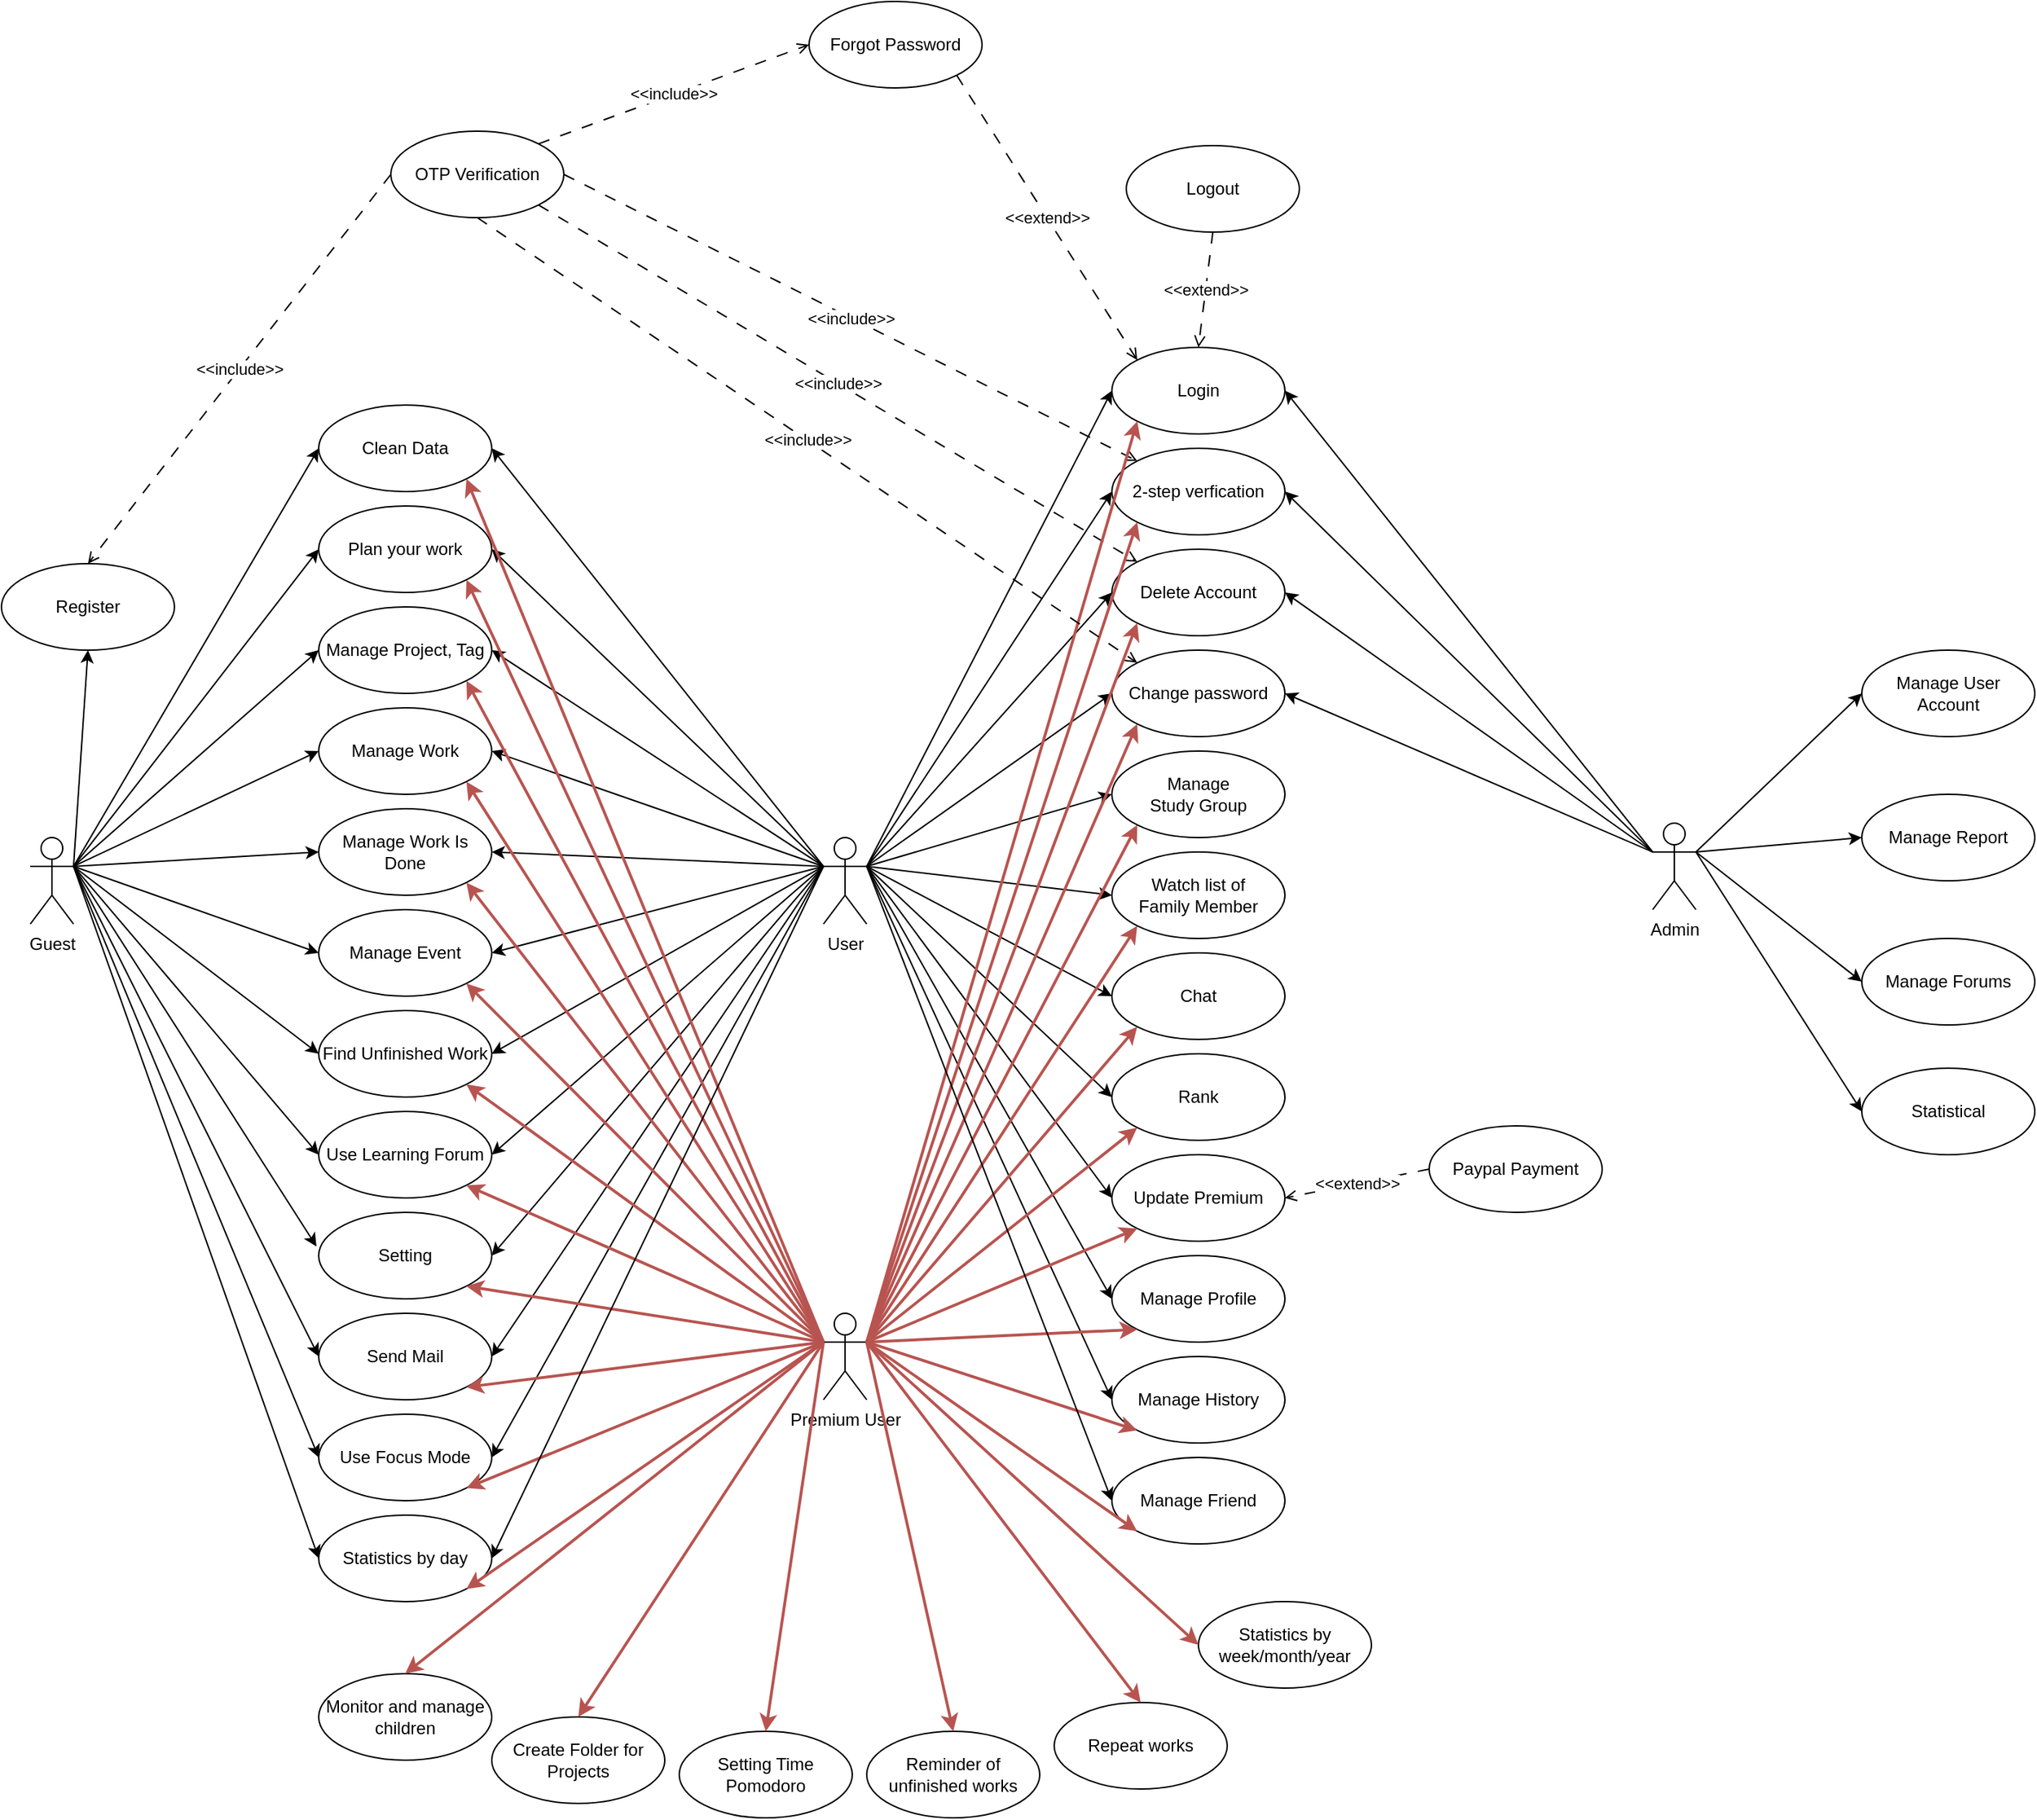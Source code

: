 <mxfile version="22.0.4" type="device">
  <diagram name="Trang-1" id="hdAO-zFiEldcUkdFqJhD">
    <mxGraphModel dx="1006" dy="3859" grid="1" gridSize="10" guides="1" tooltips="1" connect="1" arrows="1" fold="1" page="1" pageScale="1" pageWidth="2339" pageHeight="3300" math="0" shadow="0">
      <root>
        <mxCell id="0" />
        <mxCell id="1" parent="0" />
        <mxCell id="yDbn-pyyBhcwPZfqAoQQ-1" value="Guest&lt;br&gt;" style="shape=umlActor;verticalLabelPosition=bottom;verticalAlign=top;html=1;outlineConnect=0;" parent="1" vertex="1">
          <mxGeometry x="30" y="380" width="30" height="60" as="geometry" />
        </mxCell>
        <mxCell id="yDbn-pyyBhcwPZfqAoQQ-2" value="User" style="shape=umlActor;verticalLabelPosition=bottom;verticalAlign=top;html=1;outlineConnect=0;" parent="1" vertex="1">
          <mxGeometry x="580" y="380" width="30" height="60" as="geometry" />
        </mxCell>
        <mxCell id="yDbn-pyyBhcwPZfqAoQQ-3" value="Premium User" style="shape=umlActor;verticalLabelPosition=bottom;verticalAlign=top;html=1;outlineConnect=0;" parent="1" vertex="1">
          <mxGeometry x="580" y="710" width="30" height="60" as="geometry" />
        </mxCell>
        <mxCell id="yDbn-pyyBhcwPZfqAoQQ-4" value="Admin" style="shape=umlActor;verticalLabelPosition=bottom;verticalAlign=top;html=1;outlineConnect=0;" parent="1" vertex="1">
          <mxGeometry x="1155" y="370" width="30" height="60" as="geometry" />
        </mxCell>
        <mxCell id="yDbn-pyyBhcwPZfqAoQQ-7" value="Register" style="ellipse;whiteSpace=wrap;html=1;" parent="1" vertex="1">
          <mxGeometry x="10" y="190" width="120" height="60" as="geometry" />
        </mxCell>
        <mxCell id="yDbn-pyyBhcwPZfqAoQQ-8" value="Clean Data" style="ellipse;whiteSpace=wrap;html=1;" parent="1" vertex="1">
          <mxGeometry x="230" y="80" width="120" height="60" as="geometry" />
        </mxCell>
        <mxCell id="yDbn-pyyBhcwPZfqAoQQ-11" value="Plan your work" style="ellipse;whiteSpace=wrap;html=1;" parent="1" vertex="1">
          <mxGeometry x="230" y="150" width="120" height="60" as="geometry" />
        </mxCell>
        <mxCell id="QvxdF0wmTZoZp08gnHm6-1" value="Manage Project, Tag" style="ellipse;whiteSpace=wrap;html=1;" parent="1" vertex="1">
          <mxGeometry x="230" y="220" width="120" height="60" as="geometry" />
        </mxCell>
        <mxCell id="QvxdF0wmTZoZp08gnHm6-2" value="Manage Work" style="ellipse;whiteSpace=wrap;html=1;" parent="1" vertex="1">
          <mxGeometry x="230" y="290" width="120" height="60" as="geometry" />
        </mxCell>
        <mxCell id="QvxdF0wmTZoZp08gnHm6-3" value="Manage Work Is Done" style="ellipse;whiteSpace=wrap;html=1;" parent="1" vertex="1">
          <mxGeometry x="230" y="360" width="120" height="60" as="geometry" />
        </mxCell>
        <mxCell id="QvxdF0wmTZoZp08gnHm6-4" value="Manage Event" style="ellipse;whiteSpace=wrap;html=1;" parent="1" vertex="1">
          <mxGeometry x="230" y="430" width="120" height="60" as="geometry" />
        </mxCell>
        <mxCell id="QvxdF0wmTZoZp08gnHm6-5" value="Find Unfinished Work" style="ellipse;whiteSpace=wrap;html=1;" parent="1" vertex="1">
          <mxGeometry x="230" y="500" width="120" height="60" as="geometry" />
        </mxCell>
        <mxCell id="GhgpoTKrpXm_6SLyAO-t-1" value="Use Learning Forum" style="ellipse;whiteSpace=wrap;html=1;" parent="1" vertex="1">
          <mxGeometry x="230" y="570" width="120" height="60" as="geometry" />
        </mxCell>
        <mxCell id="GhgpoTKrpXm_6SLyAO-t-2" value="Setting" style="ellipse;whiteSpace=wrap;html=1;" parent="1" vertex="1">
          <mxGeometry x="230" y="640" width="120" height="60" as="geometry" />
        </mxCell>
        <mxCell id="GhgpoTKrpXm_6SLyAO-t-3" value="Send Mail" style="ellipse;whiteSpace=wrap;html=1;" parent="1" vertex="1">
          <mxGeometry x="230" y="710" width="120" height="60" as="geometry" />
        </mxCell>
        <mxCell id="GhgpoTKrpXm_6SLyAO-t-4" value="Use Focus Mode" style="ellipse;whiteSpace=wrap;html=1;" parent="1" vertex="1">
          <mxGeometry x="230" y="780" width="120" height="60" as="geometry" />
        </mxCell>
        <mxCell id="GhgpoTKrpXm_6SLyAO-t-5" value="Login" style="ellipse;whiteSpace=wrap;html=1;" parent="1" vertex="1">
          <mxGeometry x="780" y="40" width="120" height="60" as="geometry" />
        </mxCell>
        <mxCell id="GhgpoTKrpXm_6SLyAO-t-6" value="" style="endArrow=classic;html=1;rounded=0;entryX=0;entryY=0.5;entryDx=0;entryDy=0;exitX=1;exitY=0.333;exitDx=0;exitDy=0;exitPerimeter=0;" parent="1" source="yDbn-pyyBhcwPZfqAoQQ-1" target="yDbn-pyyBhcwPZfqAoQQ-11" edge="1">
          <mxGeometry width="50" height="50" relative="1" as="geometry">
            <mxPoint x="80" y="500" as="sourcePoint" />
            <mxPoint x="130" y="450" as="targetPoint" />
          </mxGeometry>
        </mxCell>
        <mxCell id="GhgpoTKrpXm_6SLyAO-t-7" value="" style="endArrow=classic;html=1;rounded=0;entryX=0;entryY=0.5;entryDx=0;entryDy=0;exitX=1;exitY=0.333;exitDx=0;exitDy=0;exitPerimeter=0;" parent="1" source="yDbn-pyyBhcwPZfqAoQQ-1" target="QvxdF0wmTZoZp08gnHm6-1" edge="1">
          <mxGeometry width="50" height="50" relative="1" as="geometry">
            <mxPoint x="70" y="410" as="sourcePoint" />
            <mxPoint x="240" y="190" as="targetPoint" />
          </mxGeometry>
        </mxCell>
        <mxCell id="GhgpoTKrpXm_6SLyAO-t-8" value="" style="endArrow=classic;html=1;rounded=0;entryX=0;entryY=0.5;entryDx=0;entryDy=0;exitX=1;exitY=0.333;exitDx=0;exitDy=0;exitPerimeter=0;" parent="1" source="yDbn-pyyBhcwPZfqAoQQ-1" target="QvxdF0wmTZoZp08gnHm6-2" edge="1">
          <mxGeometry width="50" height="50" relative="1" as="geometry">
            <mxPoint x="80" y="420" as="sourcePoint" />
            <mxPoint x="250" y="200" as="targetPoint" />
          </mxGeometry>
        </mxCell>
        <mxCell id="GhgpoTKrpXm_6SLyAO-t-9" value="" style="endArrow=classic;html=1;rounded=0;entryX=0;entryY=0.5;entryDx=0;entryDy=0;exitX=1;exitY=0.333;exitDx=0;exitDy=0;exitPerimeter=0;" parent="1" source="yDbn-pyyBhcwPZfqAoQQ-1" target="QvxdF0wmTZoZp08gnHm6-3" edge="1">
          <mxGeometry width="50" height="50" relative="1" as="geometry">
            <mxPoint x="90" y="430" as="sourcePoint" />
            <mxPoint x="260" y="210" as="targetPoint" />
          </mxGeometry>
        </mxCell>
        <mxCell id="GhgpoTKrpXm_6SLyAO-t-10" value="" style="endArrow=classic;html=1;rounded=0;entryX=0;entryY=0.5;entryDx=0;entryDy=0;exitX=1;exitY=0.333;exitDx=0;exitDy=0;exitPerimeter=0;" parent="1" source="yDbn-pyyBhcwPZfqAoQQ-1" target="QvxdF0wmTZoZp08gnHm6-4" edge="1">
          <mxGeometry width="50" height="50" relative="1" as="geometry">
            <mxPoint x="100" y="440" as="sourcePoint" />
            <mxPoint x="270" y="220" as="targetPoint" />
          </mxGeometry>
        </mxCell>
        <mxCell id="GhgpoTKrpXm_6SLyAO-t-11" value="" style="endArrow=classic;html=1;rounded=0;entryX=0;entryY=0.5;entryDx=0;entryDy=0;exitX=1;exitY=0.333;exitDx=0;exitDy=0;exitPerimeter=0;" parent="1" source="yDbn-pyyBhcwPZfqAoQQ-1" target="QvxdF0wmTZoZp08gnHm6-5" edge="1">
          <mxGeometry width="50" height="50" relative="1" as="geometry">
            <mxPoint x="110" y="450" as="sourcePoint" />
            <mxPoint x="280" y="230" as="targetPoint" />
          </mxGeometry>
        </mxCell>
        <mxCell id="GhgpoTKrpXm_6SLyAO-t-12" value="" style="endArrow=classic;html=1;rounded=0;entryX=0;entryY=0.5;entryDx=0;entryDy=0;exitX=1;exitY=0.333;exitDx=0;exitDy=0;exitPerimeter=0;" parent="1" source="yDbn-pyyBhcwPZfqAoQQ-1" target="GhgpoTKrpXm_6SLyAO-t-1" edge="1">
          <mxGeometry width="50" height="50" relative="1" as="geometry">
            <mxPoint x="120" y="460" as="sourcePoint" />
            <mxPoint x="290" y="240" as="targetPoint" />
          </mxGeometry>
        </mxCell>
        <mxCell id="GhgpoTKrpXm_6SLyAO-t-13" value="" style="endArrow=classic;html=1;rounded=0;entryX=-0.013;entryY=0.393;entryDx=0;entryDy=0;exitX=1;exitY=0.333;exitDx=0;exitDy=0;exitPerimeter=0;entryPerimeter=0;" parent="1" source="yDbn-pyyBhcwPZfqAoQQ-1" target="GhgpoTKrpXm_6SLyAO-t-2" edge="1">
          <mxGeometry width="50" height="50" relative="1" as="geometry">
            <mxPoint x="130" y="470" as="sourcePoint" />
            <mxPoint x="300" y="250" as="targetPoint" />
          </mxGeometry>
        </mxCell>
        <mxCell id="GhgpoTKrpXm_6SLyAO-t-14" value="" style="endArrow=classic;html=1;rounded=0;entryX=0;entryY=0.5;entryDx=0;entryDy=0;exitX=1;exitY=0.333;exitDx=0;exitDy=0;exitPerimeter=0;" parent="1" source="yDbn-pyyBhcwPZfqAoQQ-1" target="GhgpoTKrpXm_6SLyAO-t-3" edge="1">
          <mxGeometry width="50" height="50" relative="1" as="geometry">
            <mxPoint x="140" y="480" as="sourcePoint" />
            <mxPoint x="310" y="260" as="targetPoint" />
          </mxGeometry>
        </mxCell>
        <mxCell id="GhgpoTKrpXm_6SLyAO-t-15" value="" style="endArrow=classic;html=1;rounded=0;entryX=0;entryY=0.5;entryDx=0;entryDy=0;exitX=1;exitY=0.333;exitDx=0;exitDy=0;exitPerimeter=0;" parent="1" source="yDbn-pyyBhcwPZfqAoQQ-1" target="GhgpoTKrpXm_6SLyAO-t-4" edge="1">
          <mxGeometry width="50" height="50" relative="1" as="geometry">
            <mxPoint x="150" y="490" as="sourcePoint" />
            <mxPoint x="320" y="270" as="targetPoint" />
          </mxGeometry>
        </mxCell>
        <mxCell id="GhgpoTKrpXm_6SLyAO-t-16" value="" style="endArrow=classic;html=1;rounded=0;entryX=0.5;entryY=1;entryDx=0;entryDy=0;exitX=1;exitY=0.333;exitDx=0;exitDy=0;exitPerimeter=0;" parent="1" source="yDbn-pyyBhcwPZfqAoQQ-1" target="yDbn-pyyBhcwPZfqAoQQ-7" edge="1">
          <mxGeometry width="50" height="50" relative="1" as="geometry">
            <mxPoint x="160" y="500" as="sourcePoint" />
            <mxPoint x="330" y="280" as="targetPoint" />
          </mxGeometry>
        </mxCell>
        <mxCell id="GhgpoTKrpXm_6SLyAO-t-17" value="" style="endArrow=classic;html=1;rounded=0;entryX=0;entryY=0.5;entryDx=0;entryDy=0;exitX=1;exitY=0.333;exitDx=0;exitDy=0;exitPerimeter=0;" parent="1" source="yDbn-pyyBhcwPZfqAoQQ-1" target="yDbn-pyyBhcwPZfqAoQQ-8" edge="1">
          <mxGeometry width="50" height="50" relative="1" as="geometry">
            <mxPoint x="70" y="410" as="sourcePoint" />
            <mxPoint x="240" y="190" as="targetPoint" />
          </mxGeometry>
        </mxCell>
        <mxCell id="GhgpoTKrpXm_6SLyAO-t-18" value="" style="endArrow=classic;html=1;rounded=0;entryX=0;entryY=0.5;entryDx=0;entryDy=0;exitX=1;exitY=0.333;exitDx=0;exitDy=0;exitPerimeter=0;" parent="1" source="yDbn-pyyBhcwPZfqAoQQ-2" target="GhgpoTKrpXm_6SLyAO-t-5" edge="1">
          <mxGeometry width="50" height="50" relative="1" as="geometry">
            <mxPoint x="80" y="420" as="sourcePoint" />
            <mxPoint x="250" y="200" as="targetPoint" />
          </mxGeometry>
        </mxCell>
        <mxCell id="y36acQKDWZxvNiM9Po6O-1" value="" style="endArrow=classic;html=1;rounded=0;entryX=1;entryY=0.5;entryDx=0;entryDy=0;exitX=0;exitY=0.333;exitDx=0;exitDy=0;exitPerimeter=0;" parent="1" source="yDbn-pyyBhcwPZfqAoQQ-2" target="yDbn-pyyBhcwPZfqAoQQ-8" edge="1">
          <mxGeometry width="50" height="50" relative="1" as="geometry">
            <mxPoint x="70" y="410" as="sourcePoint" />
            <mxPoint x="240" y="120" as="targetPoint" />
          </mxGeometry>
        </mxCell>
        <mxCell id="y36acQKDWZxvNiM9Po6O-2" value="" style="endArrow=classic;html=1;rounded=0;entryX=1;entryY=0.5;entryDx=0;entryDy=0;exitX=0;exitY=0.333;exitDx=0;exitDy=0;exitPerimeter=0;" parent="1" source="yDbn-pyyBhcwPZfqAoQQ-2" target="yDbn-pyyBhcwPZfqAoQQ-11" edge="1">
          <mxGeometry width="50" height="50" relative="1" as="geometry">
            <mxPoint x="520" y="420" as="sourcePoint" />
            <mxPoint x="360" y="120" as="targetPoint" />
          </mxGeometry>
        </mxCell>
        <mxCell id="y36acQKDWZxvNiM9Po6O-3" value="" style="endArrow=classic;html=1;rounded=0;entryX=1;entryY=0.5;entryDx=0;entryDy=0;exitX=0;exitY=0.333;exitDx=0;exitDy=0;exitPerimeter=0;" parent="1" source="yDbn-pyyBhcwPZfqAoQQ-2" target="QvxdF0wmTZoZp08gnHm6-1" edge="1">
          <mxGeometry width="50" height="50" relative="1" as="geometry">
            <mxPoint x="600" y="420" as="sourcePoint" />
            <mxPoint x="370" y="130" as="targetPoint" />
          </mxGeometry>
        </mxCell>
        <mxCell id="y36acQKDWZxvNiM9Po6O-4" value="" style="endArrow=classic;html=1;rounded=0;entryX=1;entryY=0.5;entryDx=0;entryDy=0;exitX=0;exitY=0.333;exitDx=0;exitDy=0;exitPerimeter=0;" parent="1" source="yDbn-pyyBhcwPZfqAoQQ-2" target="QvxdF0wmTZoZp08gnHm6-2" edge="1">
          <mxGeometry width="50" height="50" relative="1" as="geometry">
            <mxPoint x="610" y="430" as="sourcePoint" />
            <mxPoint x="380" y="140" as="targetPoint" />
          </mxGeometry>
        </mxCell>
        <mxCell id="y36acQKDWZxvNiM9Po6O-5" value="" style="endArrow=classic;html=1;rounded=0;entryX=1;entryY=0.5;entryDx=0;entryDy=0;exitX=0;exitY=0.333;exitDx=0;exitDy=0;exitPerimeter=0;" parent="1" source="yDbn-pyyBhcwPZfqAoQQ-2" target="QvxdF0wmTZoZp08gnHm6-3" edge="1">
          <mxGeometry width="50" height="50" relative="1" as="geometry">
            <mxPoint x="620" y="440" as="sourcePoint" />
            <mxPoint x="390" y="150" as="targetPoint" />
          </mxGeometry>
        </mxCell>
        <mxCell id="y36acQKDWZxvNiM9Po6O-6" value="" style="endArrow=classic;html=1;rounded=0;entryX=1;entryY=0.5;entryDx=0;entryDy=0;exitX=0;exitY=0.333;exitDx=0;exitDy=0;exitPerimeter=0;" parent="1" source="yDbn-pyyBhcwPZfqAoQQ-2" target="QvxdF0wmTZoZp08gnHm6-4" edge="1">
          <mxGeometry width="50" height="50" relative="1" as="geometry">
            <mxPoint x="630" y="450" as="sourcePoint" />
            <mxPoint x="400" y="160" as="targetPoint" />
          </mxGeometry>
        </mxCell>
        <mxCell id="y36acQKDWZxvNiM9Po6O-7" value="" style="endArrow=classic;html=1;rounded=0;entryX=1;entryY=0.5;entryDx=0;entryDy=0;exitX=0;exitY=0.333;exitDx=0;exitDy=0;exitPerimeter=0;" parent="1" source="yDbn-pyyBhcwPZfqAoQQ-2" target="QvxdF0wmTZoZp08gnHm6-5" edge="1">
          <mxGeometry width="50" height="50" relative="1" as="geometry">
            <mxPoint x="640" y="460" as="sourcePoint" />
            <mxPoint x="410" y="170" as="targetPoint" />
          </mxGeometry>
        </mxCell>
        <mxCell id="y36acQKDWZxvNiM9Po6O-8" value="" style="endArrow=classic;html=1;rounded=0;entryX=1;entryY=0.5;entryDx=0;entryDy=0;exitX=0;exitY=0.333;exitDx=0;exitDy=0;exitPerimeter=0;" parent="1" source="yDbn-pyyBhcwPZfqAoQQ-2" target="GhgpoTKrpXm_6SLyAO-t-1" edge="1">
          <mxGeometry width="50" height="50" relative="1" as="geometry">
            <mxPoint x="650" y="470" as="sourcePoint" />
            <mxPoint x="420" y="180" as="targetPoint" />
          </mxGeometry>
        </mxCell>
        <mxCell id="y36acQKDWZxvNiM9Po6O-9" value="" style="endArrow=classic;html=1;rounded=0;entryX=1;entryY=0.5;entryDx=0;entryDy=0;exitX=0;exitY=0.333;exitDx=0;exitDy=0;exitPerimeter=0;" parent="1" source="yDbn-pyyBhcwPZfqAoQQ-2" target="GhgpoTKrpXm_6SLyAO-t-2" edge="1">
          <mxGeometry width="50" height="50" relative="1" as="geometry">
            <mxPoint x="660" y="480" as="sourcePoint" />
            <mxPoint x="430" y="190" as="targetPoint" />
          </mxGeometry>
        </mxCell>
        <mxCell id="y36acQKDWZxvNiM9Po6O-10" value="" style="endArrow=classic;html=1;rounded=0;entryX=1;entryY=0.5;entryDx=0;entryDy=0;exitX=0;exitY=0.333;exitDx=0;exitDy=0;exitPerimeter=0;" parent="1" source="yDbn-pyyBhcwPZfqAoQQ-2" target="GhgpoTKrpXm_6SLyAO-t-3" edge="1">
          <mxGeometry width="50" height="50" relative="1" as="geometry">
            <mxPoint x="670" y="490" as="sourcePoint" />
            <mxPoint x="440" y="200" as="targetPoint" />
          </mxGeometry>
        </mxCell>
        <mxCell id="y36acQKDWZxvNiM9Po6O-11" value="" style="endArrow=classic;html=1;rounded=0;entryX=1;entryY=0.5;entryDx=0;entryDy=0;exitX=0;exitY=0.333;exitDx=0;exitDy=0;exitPerimeter=0;" parent="1" source="yDbn-pyyBhcwPZfqAoQQ-2" target="GhgpoTKrpXm_6SLyAO-t-4" edge="1">
          <mxGeometry width="50" height="50" relative="1" as="geometry">
            <mxPoint x="680" y="500" as="sourcePoint" />
            <mxPoint x="450" y="210" as="targetPoint" />
          </mxGeometry>
        </mxCell>
        <mxCell id="y36acQKDWZxvNiM9Po6O-13" value="Forgot Password" style="ellipse;whiteSpace=wrap;html=1;" parent="1" vertex="1">
          <mxGeometry x="570" y="-200" width="120" height="60" as="geometry" />
        </mxCell>
        <mxCell id="y36acQKDWZxvNiM9Po6O-15" value="&amp;lt;&amp;lt;extend&amp;gt;&amp;gt;" style="endArrow=open;html=1;rounded=0;entryX=0;entryY=0;entryDx=0;entryDy=0;exitX=1;exitY=1;exitDx=0;exitDy=0;dashed=1;dashPattern=8 8;endFill=0;" parent="1" source="y36acQKDWZxvNiM9Po6O-13" target="GhgpoTKrpXm_6SLyAO-t-5" edge="1">
          <mxGeometry width="50" height="50" relative="1" as="geometry">
            <mxPoint x="971" y="50" as="sourcePoint" />
            <mxPoint x="853.426" y="48.787" as="targetPoint" />
          </mxGeometry>
        </mxCell>
        <mxCell id="y36acQKDWZxvNiM9Po6O-16" value="2-step verfication" style="ellipse;whiteSpace=wrap;html=1;" parent="1" vertex="1">
          <mxGeometry x="780" y="110" width="120" height="60" as="geometry" />
        </mxCell>
        <mxCell id="y36acQKDWZxvNiM9Po6O-17" value="" style="endArrow=classic;html=1;rounded=0;entryX=0;entryY=0.5;entryDx=0;entryDy=0;exitX=1;exitY=0.333;exitDx=0;exitDy=0;exitPerimeter=0;" parent="1" source="yDbn-pyyBhcwPZfqAoQQ-2" target="y36acQKDWZxvNiM9Po6O-16" edge="1">
          <mxGeometry width="50" height="50" relative="1" as="geometry">
            <mxPoint x="620" y="410" as="sourcePoint" />
            <mxPoint x="790" y="80" as="targetPoint" />
          </mxGeometry>
        </mxCell>
        <mxCell id="y36acQKDWZxvNiM9Po6O-18" value="Delete Account" style="ellipse;whiteSpace=wrap;html=1;" parent="1" vertex="1">
          <mxGeometry x="780" y="180" width="120" height="60" as="geometry" />
        </mxCell>
        <mxCell id="y36acQKDWZxvNiM9Po6O-19" value="" style="endArrow=classic;html=1;rounded=0;entryX=0;entryY=0.5;entryDx=0;entryDy=0;exitX=1;exitY=0.333;exitDx=0;exitDy=0;exitPerimeter=0;" parent="1" source="yDbn-pyyBhcwPZfqAoQQ-2" target="y36acQKDWZxvNiM9Po6O-18" edge="1">
          <mxGeometry width="50" height="50" relative="1" as="geometry">
            <mxPoint x="620" y="410" as="sourcePoint" />
            <mxPoint x="790" y="150" as="targetPoint" />
          </mxGeometry>
        </mxCell>
        <mxCell id="y36acQKDWZxvNiM9Po6O-20" value="Change password" style="ellipse;whiteSpace=wrap;html=1;" parent="1" vertex="1">
          <mxGeometry x="780" y="250" width="120" height="60" as="geometry" />
        </mxCell>
        <mxCell id="y36acQKDWZxvNiM9Po6O-21" value="Manage &lt;br&gt;Study Group" style="ellipse;whiteSpace=wrap;html=1;" parent="1" vertex="1">
          <mxGeometry x="780" y="320" width="120" height="60" as="geometry" />
        </mxCell>
        <mxCell id="y36acQKDWZxvNiM9Po6O-22" value="Watch list of&lt;br&gt;Family Member" style="ellipse;whiteSpace=wrap;html=1;" parent="1" vertex="1">
          <mxGeometry x="780" y="390" width="120" height="60" as="geometry" />
        </mxCell>
        <mxCell id="y36acQKDWZxvNiM9Po6O-23" value="" style="endArrow=classic;html=1;rounded=0;entryX=0;entryY=0.5;entryDx=0;entryDy=0;exitX=1;exitY=0.333;exitDx=0;exitDy=0;exitPerimeter=0;" parent="1" source="yDbn-pyyBhcwPZfqAoQQ-2" target="y36acQKDWZxvNiM9Po6O-20" edge="1">
          <mxGeometry width="50" height="50" relative="1" as="geometry">
            <mxPoint x="620" y="410" as="sourcePoint" />
            <mxPoint x="790" y="220" as="targetPoint" />
          </mxGeometry>
        </mxCell>
        <mxCell id="y36acQKDWZxvNiM9Po6O-24" value="" style="endArrow=classic;html=1;rounded=0;entryX=0;entryY=0.5;entryDx=0;entryDy=0;exitX=1;exitY=0.333;exitDx=0;exitDy=0;exitPerimeter=0;" parent="1" source="yDbn-pyyBhcwPZfqAoQQ-2" target="y36acQKDWZxvNiM9Po6O-21" edge="1">
          <mxGeometry width="50" height="50" relative="1" as="geometry">
            <mxPoint x="620" y="410" as="sourcePoint" />
            <mxPoint x="790" y="290" as="targetPoint" />
          </mxGeometry>
        </mxCell>
        <mxCell id="y36acQKDWZxvNiM9Po6O-25" value="" style="endArrow=classic;html=1;rounded=0;entryX=0;entryY=0.5;entryDx=0;entryDy=0;exitX=1;exitY=0.333;exitDx=0;exitDy=0;exitPerimeter=0;" parent="1" source="yDbn-pyyBhcwPZfqAoQQ-2" target="y36acQKDWZxvNiM9Po6O-22" edge="1">
          <mxGeometry width="50" height="50" relative="1" as="geometry">
            <mxPoint x="630" y="420" as="sourcePoint" />
            <mxPoint x="800" y="300" as="targetPoint" />
          </mxGeometry>
        </mxCell>
        <mxCell id="y36acQKDWZxvNiM9Po6O-27" value="" style="endArrow=classic;html=1;rounded=0;entryX=0;entryY=0.5;entryDx=0;entryDy=0;exitX=1;exitY=0.333;exitDx=0;exitDy=0;exitPerimeter=0;" parent="1" source="yDbn-pyyBhcwPZfqAoQQ-2" target="y36acQKDWZxvNiM9Po6O-28" edge="1">
          <mxGeometry width="50" height="50" relative="1" as="geometry">
            <mxPoint x="620" y="410" as="sourcePoint" />
            <mxPoint x="790" y="430" as="targetPoint" />
          </mxGeometry>
        </mxCell>
        <mxCell id="y36acQKDWZxvNiM9Po6O-28" value="Chat" style="ellipse;whiteSpace=wrap;html=1;" parent="1" vertex="1">
          <mxGeometry x="780" y="460" width="120" height="60" as="geometry" />
        </mxCell>
        <mxCell id="y36acQKDWZxvNiM9Po6O-29" value="Rank" style="ellipse;whiteSpace=wrap;html=1;" parent="1" vertex="1">
          <mxGeometry x="780" y="530" width="120" height="60" as="geometry" />
        </mxCell>
        <mxCell id="y36acQKDWZxvNiM9Po6O-30" value="" style="endArrow=classic;html=1;rounded=0;entryX=0;entryY=0.5;entryDx=0;entryDy=0;exitX=1;exitY=0.333;exitDx=0;exitDy=0;exitPerimeter=0;" parent="1" source="yDbn-pyyBhcwPZfqAoQQ-2" target="y36acQKDWZxvNiM9Po6O-29" edge="1">
          <mxGeometry width="50" height="50" relative="1" as="geometry">
            <mxPoint x="620" y="410" as="sourcePoint" />
            <mxPoint x="790" y="500" as="targetPoint" />
          </mxGeometry>
        </mxCell>
        <mxCell id="y36acQKDWZxvNiM9Po6O-32" value="" style="endArrow=classic;html=1;rounded=0;entryX=0;entryY=0.5;entryDx=0;entryDy=0;exitX=1;exitY=0.333;exitDx=0;exitDy=0;exitPerimeter=0;" parent="1" source="yDbn-pyyBhcwPZfqAoQQ-2" target="y36acQKDWZxvNiM9Po6O-33" edge="1">
          <mxGeometry width="50" height="50" relative="1" as="geometry">
            <mxPoint x="620" y="410" as="sourcePoint" />
            <mxPoint x="780" y="630" as="targetPoint" />
          </mxGeometry>
        </mxCell>
        <mxCell id="y36acQKDWZxvNiM9Po6O-33" value="Update Premium" style="ellipse;whiteSpace=wrap;html=1;" parent="1" vertex="1">
          <mxGeometry x="780" y="600" width="120" height="60" as="geometry" />
        </mxCell>
        <mxCell id="y36acQKDWZxvNiM9Po6O-34" value="OTP Verification" style="ellipse;whiteSpace=wrap;html=1;" parent="1" vertex="1">
          <mxGeometry x="280" y="-110" width="120" height="60" as="geometry" />
        </mxCell>
        <mxCell id="y36acQKDWZxvNiM9Po6O-35" value="&amp;lt;&amp;lt;include&amp;gt;&amp;gt;" style="endArrow=open;html=1;rounded=0;entryX=0;entryY=0;entryDx=0;entryDy=0;exitX=1;exitY=0.5;exitDx=0;exitDy=0;dashed=1;dashPattern=8 8;endFill=0;" parent="1" source="y36acQKDWZxvNiM9Po6O-34" target="y36acQKDWZxvNiM9Po6O-16" edge="1">
          <mxGeometry width="50" height="50" relative="1" as="geometry">
            <mxPoint x="1020" y="120" as="sourcePoint" />
            <mxPoint x="892" y="101" as="targetPoint" />
          </mxGeometry>
        </mxCell>
        <mxCell id="y36acQKDWZxvNiM9Po6O-36" value="&amp;lt;&amp;lt;include&amp;gt;&amp;gt;" style="endArrow=open;html=1;rounded=0;entryX=0;entryY=0;entryDx=0;entryDy=0;exitX=1;exitY=1;exitDx=0;exitDy=0;dashed=1;dashPattern=8 8;endFill=0;" parent="1" source="y36acQKDWZxvNiM9Po6O-34" target="y36acQKDWZxvNiM9Po6O-18" edge="1">
          <mxGeometry width="50" height="50" relative="1" as="geometry">
            <mxPoint x="1030" y="130" as="sourcePoint" />
            <mxPoint x="902" y="111" as="targetPoint" />
          </mxGeometry>
        </mxCell>
        <mxCell id="y36acQKDWZxvNiM9Po6O-37" value="&amp;lt;&amp;lt;include&amp;gt;&amp;gt;" style="endArrow=open;html=1;rounded=0;entryX=0;entryY=0.5;entryDx=0;entryDy=0;exitX=1;exitY=0;exitDx=0;exitDy=0;dashed=1;dashPattern=8 8;endFill=0;" parent="1" source="y36acQKDWZxvNiM9Po6O-34" target="y36acQKDWZxvNiM9Po6O-13" edge="1">
          <mxGeometry width="50" height="50" relative="1" as="geometry">
            <mxPoint x="1040" y="140" as="sourcePoint" />
            <mxPoint x="912" y="121" as="targetPoint" />
          </mxGeometry>
        </mxCell>
        <mxCell id="y36acQKDWZxvNiM9Po6O-40" value="&amp;lt;&amp;lt;include&amp;gt;&amp;gt;" style="endArrow=open;html=1;rounded=0;entryX=0.5;entryY=0;entryDx=0;entryDy=0;exitX=0;exitY=0.5;exitDx=0;exitDy=0;dashed=1;dashPattern=8 8;endFill=0;" parent="1" source="y36acQKDWZxvNiM9Po6O-34" target="yDbn-pyyBhcwPZfqAoQQ-7" edge="1">
          <mxGeometry width="50" height="50" relative="1" as="geometry">
            <mxPoint x="440.0" y="-20" as="sourcePoint" />
            <mxPoint x="60" y="190" as="targetPoint" />
          </mxGeometry>
        </mxCell>
        <mxCell id="y36acQKDWZxvNiM9Po6O-41" value="Paypal Payment" style="ellipse;whiteSpace=wrap;html=1;" parent="1" vertex="1">
          <mxGeometry x="1000" y="580" width="120" height="60" as="geometry" />
        </mxCell>
        <mxCell id="y36acQKDWZxvNiM9Po6O-42" value="&amp;lt;&amp;lt;extend&amp;gt;&amp;gt;" style="endArrow=open;html=1;rounded=0;entryX=1;entryY=0.5;entryDx=0;entryDy=0;exitX=0;exitY=0.5;exitDx=0;exitDy=0;dashed=1;dashPattern=8 8;endFill=0;" parent="1" source="y36acQKDWZxvNiM9Po6O-41" target="y36acQKDWZxvNiM9Po6O-33" edge="1">
          <mxGeometry width="50" height="50" relative="1" as="geometry">
            <mxPoint x="1030" y="250" as="sourcePoint" />
            <mxPoint x="910" y="220" as="targetPoint" />
          </mxGeometry>
        </mxCell>
        <mxCell id="y36acQKDWZxvNiM9Po6O-43" value="Manage Profile" style="ellipse;whiteSpace=wrap;html=1;" parent="1" vertex="1">
          <mxGeometry x="780" y="670" width="120" height="60" as="geometry" />
        </mxCell>
        <mxCell id="y36acQKDWZxvNiM9Po6O-44" value="Manage History" style="ellipse;whiteSpace=wrap;html=1;" parent="1" vertex="1">
          <mxGeometry x="780" y="740" width="120" height="60" as="geometry" />
        </mxCell>
        <mxCell id="y36acQKDWZxvNiM9Po6O-45" value="" style="endArrow=classic;html=1;rounded=0;entryX=0;entryY=0.5;entryDx=0;entryDy=0;exitX=1;exitY=0.333;exitDx=0;exitDy=0;exitPerimeter=0;" parent="1" source="yDbn-pyyBhcwPZfqAoQQ-2" target="y36acQKDWZxvNiM9Po6O-43" edge="1">
          <mxGeometry width="50" height="50" relative="1" as="geometry">
            <mxPoint x="620" y="410" as="sourcePoint" />
            <mxPoint x="790" y="640" as="targetPoint" />
          </mxGeometry>
        </mxCell>
        <mxCell id="y36acQKDWZxvNiM9Po6O-46" value="" style="endArrow=classic;html=1;rounded=0;entryX=0;entryY=0.5;entryDx=0;entryDy=0;exitX=1;exitY=0.333;exitDx=0;exitDy=0;exitPerimeter=0;" parent="1" source="yDbn-pyyBhcwPZfqAoQQ-2" target="y36acQKDWZxvNiM9Po6O-44" edge="1">
          <mxGeometry width="50" height="50" relative="1" as="geometry">
            <mxPoint x="630" y="420" as="sourcePoint" />
            <mxPoint x="800" y="650" as="targetPoint" />
          </mxGeometry>
        </mxCell>
        <mxCell id="y36acQKDWZxvNiM9Po6O-47" value="" style="endArrow=classic;html=1;rounded=0;entryX=1;entryY=1;entryDx=0;entryDy=0;exitX=0;exitY=0.333;exitDx=0;exitDy=0;exitPerimeter=0;fillColor=#f8cecc;strokeColor=#b85450;strokeWidth=2;" parent="1" source="yDbn-pyyBhcwPZfqAoQQ-3" target="yDbn-pyyBhcwPZfqAoQQ-8" edge="1">
          <mxGeometry width="50" height="50" relative="1" as="geometry">
            <mxPoint x="590" y="410" as="sourcePoint" />
            <mxPoint x="360" y="120" as="targetPoint" />
          </mxGeometry>
        </mxCell>
        <mxCell id="y36acQKDWZxvNiM9Po6O-49" value="" style="endArrow=classic;html=1;rounded=0;entryX=1;entryY=1;entryDx=0;entryDy=0;exitX=0;exitY=0.333;exitDx=0;exitDy=0;exitPerimeter=0;fillColor=#f8cecc;strokeColor=#b85450;strokeWidth=2;" parent="1" source="yDbn-pyyBhcwPZfqAoQQ-3" target="yDbn-pyyBhcwPZfqAoQQ-11" edge="1">
          <mxGeometry width="50" height="50" relative="1" as="geometry">
            <mxPoint x="590" y="710" as="sourcePoint" />
            <mxPoint x="342" y="141" as="targetPoint" />
          </mxGeometry>
        </mxCell>
        <mxCell id="y36acQKDWZxvNiM9Po6O-50" value="" style="endArrow=classic;html=1;rounded=0;entryX=1;entryY=1;entryDx=0;entryDy=0;exitX=0;exitY=0.333;exitDx=0;exitDy=0;exitPerimeter=0;fillColor=#f8cecc;strokeColor=#b85450;strokeWidth=2;" parent="1" source="yDbn-pyyBhcwPZfqAoQQ-3" target="QvxdF0wmTZoZp08gnHm6-2" edge="1">
          <mxGeometry width="50" height="50" relative="1" as="geometry">
            <mxPoint x="600" y="720" as="sourcePoint" />
            <mxPoint x="352" y="151" as="targetPoint" />
          </mxGeometry>
        </mxCell>
        <mxCell id="y36acQKDWZxvNiM9Po6O-51" value="" style="endArrow=classic;html=1;rounded=0;entryX=1;entryY=1;entryDx=0;entryDy=0;exitX=0;exitY=0.333;exitDx=0;exitDy=0;exitPerimeter=0;fillColor=#f8cecc;strokeColor=#b85450;strokeWidth=2;" parent="1" source="yDbn-pyyBhcwPZfqAoQQ-3" target="QvxdF0wmTZoZp08gnHm6-4" edge="1">
          <mxGeometry width="50" height="50" relative="1" as="geometry">
            <mxPoint x="610" y="730" as="sourcePoint" />
            <mxPoint x="362" y="161" as="targetPoint" />
          </mxGeometry>
        </mxCell>
        <mxCell id="y36acQKDWZxvNiM9Po6O-52" value="" style="endArrow=classic;html=1;rounded=0;entryX=1;entryY=1;entryDx=0;entryDy=0;exitX=0;exitY=0.333;exitDx=0;exitDy=0;exitPerimeter=0;fillColor=#f8cecc;strokeColor=#b85450;strokeWidth=2;" parent="1" source="yDbn-pyyBhcwPZfqAoQQ-3" target="QvxdF0wmTZoZp08gnHm6-3" edge="1">
          <mxGeometry width="50" height="50" relative="1" as="geometry">
            <mxPoint x="590" y="710" as="sourcePoint" />
            <mxPoint x="342" y="351" as="targetPoint" />
          </mxGeometry>
        </mxCell>
        <mxCell id="y36acQKDWZxvNiM9Po6O-53" value="" style="endArrow=classic;html=1;rounded=0;entryX=1;entryY=1;entryDx=0;entryDy=0;exitX=0;exitY=0.333;exitDx=0;exitDy=0;exitPerimeter=0;fillColor=#f8cecc;strokeColor=#b85450;strokeWidth=2;" parent="1" source="yDbn-pyyBhcwPZfqAoQQ-3" target="QvxdF0wmTZoZp08gnHm6-1" edge="1">
          <mxGeometry width="50" height="50" relative="1" as="geometry">
            <mxPoint x="590" y="710" as="sourcePoint" />
            <mxPoint x="342" y="211" as="targetPoint" />
          </mxGeometry>
        </mxCell>
        <mxCell id="y36acQKDWZxvNiM9Po6O-54" value="" style="endArrow=classic;html=1;rounded=0;entryX=1;entryY=1;entryDx=0;entryDy=0;exitX=0;exitY=0.333;exitDx=0;exitDy=0;exitPerimeter=0;fillColor=#f8cecc;strokeColor=#b85450;strokeWidth=2;" parent="1" source="yDbn-pyyBhcwPZfqAoQQ-3" target="QvxdF0wmTZoZp08gnHm6-5" edge="1">
          <mxGeometry width="50" height="50" relative="1" as="geometry">
            <mxPoint x="590" y="710" as="sourcePoint" />
            <mxPoint x="342" y="491" as="targetPoint" />
          </mxGeometry>
        </mxCell>
        <mxCell id="y36acQKDWZxvNiM9Po6O-55" value="" style="endArrow=classic;html=1;rounded=0;entryX=1;entryY=1;entryDx=0;entryDy=0;exitX=0;exitY=0.333;exitDx=0;exitDy=0;exitPerimeter=0;fillColor=#f8cecc;strokeColor=#b85450;strokeWidth=2;" parent="1" source="yDbn-pyyBhcwPZfqAoQQ-3" target="GhgpoTKrpXm_6SLyAO-t-1" edge="1">
          <mxGeometry width="50" height="50" relative="1" as="geometry">
            <mxPoint x="600" y="720" as="sourcePoint" />
            <mxPoint x="352" y="501" as="targetPoint" />
          </mxGeometry>
        </mxCell>
        <mxCell id="y36acQKDWZxvNiM9Po6O-56" value="" style="endArrow=classic;html=1;rounded=0;entryX=1;entryY=1;entryDx=0;entryDy=0;exitX=0;exitY=0.333;exitDx=0;exitDy=0;exitPerimeter=0;fillColor=#f8cecc;strokeColor=#b85450;strokeWidth=2;" parent="1" source="yDbn-pyyBhcwPZfqAoQQ-3" target="GhgpoTKrpXm_6SLyAO-t-2" edge="1">
          <mxGeometry width="50" height="50" relative="1" as="geometry">
            <mxPoint x="610" y="730" as="sourcePoint" />
            <mxPoint x="362" y="511" as="targetPoint" />
          </mxGeometry>
        </mxCell>
        <mxCell id="y36acQKDWZxvNiM9Po6O-57" value="" style="endArrow=classic;html=1;rounded=0;entryX=1;entryY=1;entryDx=0;entryDy=0;exitX=0;exitY=0.333;exitDx=0;exitDy=0;exitPerimeter=0;fillColor=#f8cecc;strokeColor=#b85450;strokeWidth=2;" parent="1" source="yDbn-pyyBhcwPZfqAoQQ-3" target="GhgpoTKrpXm_6SLyAO-t-3" edge="1">
          <mxGeometry width="50" height="50" relative="1" as="geometry">
            <mxPoint x="620" y="740" as="sourcePoint" />
            <mxPoint x="372" y="521" as="targetPoint" />
          </mxGeometry>
        </mxCell>
        <mxCell id="y36acQKDWZxvNiM9Po6O-58" value="" style="endArrow=classic;html=1;rounded=0;entryX=1;entryY=1;entryDx=0;entryDy=0;exitX=0;exitY=0.333;exitDx=0;exitDy=0;exitPerimeter=0;fillColor=#f8cecc;strokeColor=#b85450;strokeWidth=2;" parent="1" source="yDbn-pyyBhcwPZfqAoQQ-3" target="GhgpoTKrpXm_6SLyAO-t-4" edge="1">
          <mxGeometry width="50" height="50" relative="1" as="geometry">
            <mxPoint x="630" y="750" as="sourcePoint" />
            <mxPoint x="382" y="531" as="targetPoint" />
          </mxGeometry>
        </mxCell>
        <mxCell id="y36acQKDWZxvNiM9Po6O-59" value="" style="endArrow=classic;html=1;rounded=0;entryX=0;entryY=1;entryDx=0;entryDy=0;exitX=1;exitY=0.333;exitDx=0;exitDy=0;exitPerimeter=0;fillColor=#f8cecc;strokeColor=#b85450;strokeWidth=2;" parent="1" source="yDbn-pyyBhcwPZfqAoQQ-3" target="GhgpoTKrpXm_6SLyAO-t-5" edge="1">
          <mxGeometry width="50" height="50" relative="1" as="geometry">
            <mxPoint x="590" y="710" as="sourcePoint" />
            <mxPoint x="343" y="141" as="targetPoint" />
          </mxGeometry>
        </mxCell>
        <mxCell id="y36acQKDWZxvNiM9Po6O-60" value="" style="endArrow=classic;html=1;rounded=0;entryX=0;entryY=1;entryDx=0;entryDy=0;exitX=1;exitY=0.333;exitDx=0;exitDy=0;exitPerimeter=0;fillColor=#f8cecc;strokeColor=#b85450;strokeWidth=2;" parent="1" source="yDbn-pyyBhcwPZfqAoQQ-3" target="y36acQKDWZxvNiM9Po6O-16" edge="1">
          <mxGeometry width="50" height="50" relative="1" as="geometry">
            <mxPoint x="620" y="710" as="sourcePoint" />
            <mxPoint x="807" y="101" as="targetPoint" />
          </mxGeometry>
        </mxCell>
        <mxCell id="y36acQKDWZxvNiM9Po6O-61" value="" style="endArrow=classic;html=1;rounded=0;entryX=0;entryY=1;entryDx=0;entryDy=0;exitX=1;exitY=0.333;exitDx=0;exitDy=0;exitPerimeter=0;fillColor=#f8cecc;strokeColor=#b85450;strokeWidth=2;" parent="1" source="yDbn-pyyBhcwPZfqAoQQ-3" target="y36acQKDWZxvNiM9Po6O-21" edge="1">
          <mxGeometry width="50" height="50" relative="1" as="geometry">
            <mxPoint x="620" y="710" as="sourcePoint" />
            <mxPoint x="807" y="171" as="targetPoint" />
          </mxGeometry>
        </mxCell>
        <mxCell id="y36acQKDWZxvNiM9Po6O-62" value="" style="endArrow=classic;html=1;rounded=0;entryX=0;entryY=1;entryDx=0;entryDy=0;exitX=1;exitY=0.333;exitDx=0;exitDy=0;exitPerimeter=0;fillColor=#f8cecc;strokeColor=#b85450;strokeWidth=2;" parent="1" source="yDbn-pyyBhcwPZfqAoQQ-3" target="y36acQKDWZxvNiM9Po6O-22" edge="1">
          <mxGeometry width="50" height="50" relative="1" as="geometry">
            <mxPoint x="630" y="720" as="sourcePoint" />
            <mxPoint x="817" y="181" as="targetPoint" />
          </mxGeometry>
        </mxCell>
        <mxCell id="y36acQKDWZxvNiM9Po6O-63" value="" style="endArrow=classic;html=1;rounded=0;entryX=0;entryY=1;entryDx=0;entryDy=0;exitX=1;exitY=0.333;exitDx=0;exitDy=0;exitPerimeter=0;fillColor=#f8cecc;strokeColor=#b85450;strokeWidth=2;" parent="1" source="yDbn-pyyBhcwPZfqAoQQ-3" target="y36acQKDWZxvNiM9Po6O-18" edge="1">
          <mxGeometry width="50" height="50" relative="1" as="geometry">
            <mxPoint x="620" y="710" as="sourcePoint" />
            <mxPoint x="807" y="171" as="targetPoint" />
          </mxGeometry>
        </mxCell>
        <mxCell id="y36acQKDWZxvNiM9Po6O-64" value="" style="endArrow=classic;html=1;rounded=0;entryX=0;entryY=1;entryDx=0;entryDy=0;exitX=1;exitY=0.333;exitDx=0;exitDy=0;exitPerimeter=0;fillColor=#f8cecc;strokeColor=#b85450;strokeWidth=2;" parent="1" source="yDbn-pyyBhcwPZfqAoQQ-3" target="y36acQKDWZxvNiM9Po6O-20" edge="1">
          <mxGeometry width="50" height="50" relative="1" as="geometry">
            <mxPoint x="630" y="720" as="sourcePoint" />
            <mxPoint x="817" y="181" as="targetPoint" />
          </mxGeometry>
        </mxCell>
        <mxCell id="y36acQKDWZxvNiM9Po6O-65" value="" style="endArrow=classic;html=1;rounded=0;entryX=0;entryY=1;entryDx=0;entryDy=0;exitX=1;exitY=0.333;exitDx=0;exitDy=0;exitPerimeter=0;fillColor=#f8cecc;strokeColor=#b85450;strokeWidth=2;" parent="1" source="yDbn-pyyBhcwPZfqAoQQ-3" target="y36acQKDWZxvNiM9Po6O-28" edge="1">
          <mxGeometry width="50" height="50" relative="1" as="geometry">
            <mxPoint x="640" y="730" as="sourcePoint" />
            <mxPoint x="827" y="191" as="targetPoint" />
          </mxGeometry>
        </mxCell>
        <mxCell id="y36acQKDWZxvNiM9Po6O-66" value="" style="endArrow=classic;html=1;rounded=0;entryX=0;entryY=1;entryDx=0;entryDy=0;exitX=1;exitY=0.333;exitDx=0;exitDy=0;exitPerimeter=0;fillColor=#f8cecc;strokeColor=#b85450;strokeWidth=2;" parent="1" source="yDbn-pyyBhcwPZfqAoQQ-3" target="y36acQKDWZxvNiM9Po6O-29" edge="1">
          <mxGeometry width="50" height="50" relative="1" as="geometry">
            <mxPoint x="650" y="740" as="sourcePoint" />
            <mxPoint x="837" y="201" as="targetPoint" />
          </mxGeometry>
        </mxCell>
        <mxCell id="y36acQKDWZxvNiM9Po6O-67" value="" style="endArrow=classic;html=1;rounded=0;entryX=0;entryY=1;entryDx=0;entryDy=0;exitX=1;exitY=0.333;exitDx=0;exitDy=0;exitPerimeter=0;fillColor=#f8cecc;strokeColor=#b85450;strokeWidth=2;" parent="1" source="yDbn-pyyBhcwPZfqAoQQ-3" target="y36acQKDWZxvNiM9Po6O-33" edge="1">
          <mxGeometry width="50" height="50" relative="1" as="geometry">
            <mxPoint x="660" y="750" as="sourcePoint" />
            <mxPoint x="847" y="211" as="targetPoint" />
          </mxGeometry>
        </mxCell>
        <mxCell id="y36acQKDWZxvNiM9Po6O-68" value="" style="endArrow=classic;html=1;rounded=0;entryX=0;entryY=1;entryDx=0;entryDy=0;exitX=1;exitY=0.333;exitDx=0;exitDy=0;exitPerimeter=0;fillColor=#f8cecc;strokeColor=#b85450;strokeWidth=2;" parent="1" source="yDbn-pyyBhcwPZfqAoQQ-3" target="y36acQKDWZxvNiM9Po6O-43" edge="1">
          <mxGeometry width="50" height="50" relative="1" as="geometry">
            <mxPoint x="670" y="760" as="sourcePoint" />
            <mxPoint x="857" y="221" as="targetPoint" />
          </mxGeometry>
        </mxCell>
        <mxCell id="y36acQKDWZxvNiM9Po6O-69" value="" style="endArrow=classic;html=1;rounded=0;entryX=0;entryY=1;entryDx=0;entryDy=0;exitX=1;exitY=0.333;exitDx=0;exitDy=0;exitPerimeter=0;fillColor=#f8cecc;strokeColor=#b85450;strokeWidth=2;" parent="1" source="yDbn-pyyBhcwPZfqAoQQ-3" target="y36acQKDWZxvNiM9Po6O-44" edge="1">
          <mxGeometry width="50" height="50" relative="1" as="geometry">
            <mxPoint x="620" y="710" as="sourcePoint" />
            <mxPoint x="807" y="731" as="targetPoint" />
          </mxGeometry>
        </mxCell>
        <mxCell id="y36acQKDWZxvNiM9Po6O-74" value="Manage User Account" style="ellipse;whiteSpace=wrap;html=1;" parent="1" vertex="1">
          <mxGeometry x="1300" y="250" width="120" height="60" as="geometry" />
        </mxCell>
        <mxCell id="y36acQKDWZxvNiM9Po6O-75" value="Manage Friend" style="ellipse;whiteSpace=wrap;html=1;" parent="1" vertex="1">
          <mxGeometry x="780" y="810" width="120" height="60" as="geometry" />
        </mxCell>
        <mxCell id="y36acQKDWZxvNiM9Po6O-76" value="" style="endArrow=classic;html=1;rounded=0;entryX=0;entryY=0.5;entryDx=0;entryDy=0;exitX=1;exitY=0.333;exitDx=0;exitDy=0;exitPerimeter=0;" parent="1" source="yDbn-pyyBhcwPZfqAoQQ-2" target="y36acQKDWZxvNiM9Po6O-75" edge="1">
          <mxGeometry width="50" height="50" relative="1" as="geometry">
            <mxPoint x="620" y="410" as="sourcePoint" />
            <mxPoint x="790" y="780" as="targetPoint" />
          </mxGeometry>
        </mxCell>
        <mxCell id="y36acQKDWZxvNiM9Po6O-77" value="&amp;lt;&amp;lt;include&amp;gt;&amp;gt;" style="endArrow=open;html=1;rounded=0;entryX=0;entryY=0;entryDx=0;entryDy=0;exitX=0.5;exitY=1;exitDx=0;exitDy=0;dashed=1;dashPattern=8 8;endFill=0;" parent="1" source="y36acQKDWZxvNiM9Po6O-34" target="y36acQKDWZxvNiM9Po6O-20" edge="1">
          <mxGeometry width="50" height="50" relative="1" as="geometry">
            <mxPoint x="392" y="-49" as="sourcePoint" />
            <mxPoint x="808" y="199" as="targetPoint" />
          </mxGeometry>
        </mxCell>
        <mxCell id="y36acQKDWZxvNiM9Po6O-78" value="" style="endArrow=classic;html=1;rounded=0;entryX=0;entryY=1;entryDx=0;entryDy=0;exitX=1;exitY=0.333;exitDx=0;exitDy=0;exitPerimeter=0;fillColor=#f8cecc;strokeColor=#b85450;strokeWidth=2;" parent="1" source="yDbn-pyyBhcwPZfqAoQQ-3" target="y36acQKDWZxvNiM9Po6O-75" edge="1">
          <mxGeometry width="50" height="50" relative="1" as="geometry">
            <mxPoint x="630" y="910" as="sourcePoint" />
            <mxPoint x="808" y="801" as="targetPoint" />
          </mxGeometry>
        </mxCell>
        <mxCell id="y36acQKDWZxvNiM9Po6O-80" value="Logout" style="ellipse;whiteSpace=wrap;html=1;" parent="1" vertex="1">
          <mxGeometry x="790" y="-100" width="120" height="60" as="geometry" />
        </mxCell>
        <mxCell id="y36acQKDWZxvNiM9Po6O-81" value="&amp;lt;&amp;lt;extend&amp;gt;&amp;gt;" style="endArrow=open;html=1;rounded=0;entryX=0.5;entryY=0;entryDx=0;entryDy=0;exitX=0.5;exitY=1;exitDx=0;exitDy=0;dashed=1;dashPattern=8 8;endFill=0;" parent="1" source="y36acQKDWZxvNiM9Po6O-80" target="GhgpoTKrpXm_6SLyAO-t-5" edge="1">
          <mxGeometry width="50" height="50" relative="1" as="geometry">
            <mxPoint x="682" y="-139" as="sourcePoint" />
            <mxPoint x="808" y="59" as="targetPoint" />
          </mxGeometry>
        </mxCell>
        <mxCell id="y36acQKDWZxvNiM9Po6O-82" value="Manage Report" style="ellipse;whiteSpace=wrap;html=1;" parent="1" vertex="1">
          <mxGeometry x="1300" y="350" width="120" height="60" as="geometry" />
        </mxCell>
        <mxCell id="y36acQKDWZxvNiM9Po6O-83" value="Manage Forums" style="ellipse;whiteSpace=wrap;html=1;" parent="1" vertex="1">
          <mxGeometry x="1300" y="450" width="120" height="60" as="geometry" />
        </mxCell>
        <mxCell id="y36acQKDWZxvNiM9Po6O-84" value="Statistical" style="ellipse;whiteSpace=wrap;html=1;" parent="1" vertex="1">
          <mxGeometry x="1300" y="540" width="120" height="60" as="geometry" />
        </mxCell>
        <mxCell id="y36acQKDWZxvNiM9Po6O-85" value="" style="endArrow=classic;html=1;rounded=0;entryX=0;entryY=0.5;entryDx=0;entryDy=0;exitX=1;exitY=0.333;exitDx=0;exitDy=0;exitPerimeter=0;" parent="1" source="yDbn-pyyBhcwPZfqAoQQ-4" target="y36acQKDWZxvNiM9Po6O-74" edge="1">
          <mxGeometry width="50" height="50" relative="1" as="geometry">
            <mxPoint x="620" y="410" as="sourcePoint" />
            <mxPoint x="790" y="80" as="targetPoint" />
          </mxGeometry>
        </mxCell>
        <mxCell id="y36acQKDWZxvNiM9Po6O-86" value="" style="endArrow=classic;html=1;rounded=0;entryX=0;entryY=0.5;entryDx=0;entryDy=0;exitX=1;exitY=0.333;exitDx=0;exitDy=0;exitPerimeter=0;" parent="1" source="yDbn-pyyBhcwPZfqAoQQ-4" target="y36acQKDWZxvNiM9Po6O-82" edge="1">
          <mxGeometry width="50" height="50" relative="1" as="geometry">
            <mxPoint x="1195" y="400" as="sourcePoint" />
            <mxPoint x="1310" y="290" as="targetPoint" />
          </mxGeometry>
        </mxCell>
        <mxCell id="y36acQKDWZxvNiM9Po6O-87" value="" style="endArrow=classic;html=1;rounded=0;entryX=0;entryY=0.5;entryDx=0;entryDy=0;exitX=1;exitY=0.333;exitDx=0;exitDy=0;exitPerimeter=0;" parent="1" source="yDbn-pyyBhcwPZfqAoQQ-4" target="y36acQKDWZxvNiM9Po6O-83" edge="1">
          <mxGeometry width="50" height="50" relative="1" as="geometry">
            <mxPoint x="1205" y="410" as="sourcePoint" />
            <mxPoint x="1320" y="300" as="targetPoint" />
          </mxGeometry>
        </mxCell>
        <mxCell id="y36acQKDWZxvNiM9Po6O-88" value="" style="endArrow=classic;html=1;rounded=0;entryX=0;entryY=0.5;entryDx=0;entryDy=0;exitX=1;exitY=0.333;exitDx=0;exitDy=0;exitPerimeter=0;" parent="1" source="yDbn-pyyBhcwPZfqAoQQ-4" target="y36acQKDWZxvNiM9Po6O-84" edge="1">
          <mxGeometry width="50" height="50" relative="1" as="geometry">
            <mxPoint x="1215" y="420" as="sourcePoint" />
            <mxPoint x="1330" y="310" as="targetPoint" />
          </mxGeometry>
        </mxCell>
        <mxCell id="_HDc23F0aO3LLhwmjyPy-1" value="Monitor and manage&lt;br&gt;children" style="ellipse;whiteSpace=wrap;html=1;" vertex="1" parent="1">
          <mxGeometry x="230" y="960" width="120" height="60" as="geometry" />
        </mxCell>
        <mxCell id="_HDc23F0aO3LLhwmjyPy-2" value="" style="endArrow=classic;html=1;rounded=0;exitX=0;exitY=0.333;exitDx=0;exitDy=0;exitPerimeter=0;entryX=1;entryY=0.5;entryDx=0;entryDy=0;" edge="1" parent="1" source="yDbn-pyyBhcwPZfqAoQQ-4" target="GhgpoTKrpXm_6SLyAO-t-5">
          <mxGeometry width="50" height="50" relative="1" as="geometry">
            <mxPoint x="620" y="410" as="sourcePoint" />
            <mxPoint x="1070" y="170" as="targetPoint" />
          </mxGeometry>
        </mxCell>
        <mxCell id="_HDc23F0aO3LLhwmjyPy-3" value="" style="endArrow=classic;html=1;rounded=0;exitX=0;exitY=0.333;exitDx=0;exitDy=0;exitPerimeter=0;entryX=1;entryY=0.5;entryDx=0;entryDy=0;" edge="1" parent="1" source="yDbn-pyyBhcwPZfqAoQQ-4" target="y36acQKDWZxvNiM9Po6O-20">
          <mxGeometry width="50" height="50" relative="1" as="geometry">
            <mxPoint x="1165" y="400" as="sourcePoint" />
            <mxPoint x="910" y="80" as="targetPoint" />
          </mxGeometry>
        </mxCell>
        <mxCell id="_HDc23F0aO3LLhwmjyPy-4" value="" style="endArrow=classic;html=1;rounded=0;entryX=1;entryY=0.5;entryDx=0;entryDy=0;exitX=0;exitY=0.333;exitDx=0;exitDy=0;exitPerimeter=0;" edge="1" parent="1" source="yDbn-pyyBhcwPZfqAoQQ-4" target="y36acQKDWZxvNiM9Po6O-16">
          <mxGeometry width="50" height="50" relative="1" as="geometry">
            <mxPoint x="1070" y="340" as="sourcePoint" />
            <mxPoint x="910" y="80" as="targetPoint" />
          </mxGeometry>
        </mxCell>
        <mxCell id="_HDc23F0aO3LLhwmjyPy-5" value="" style="endArrow=classic;html=1;rounded=0;exitX=0;exitY=0.333;exitDx=0;exitDy=0;exitPerimeter=0;entryX=1;entryY=0.5;entryDx=0;entryDy=0;" edge="1" parent="1" source="yDbn-pyyBhcwPZfqAoQQ-4" target="y36acQKDWZxvNiM9Po6O-18">
          <mxGeometry width="50" height="50" relative="1" as="geometry">
            <mxPoint x="1175" y="410" as="sourcePoint" />
            <mxPoint x="920" y="90" as="targetPoint" />
          </mxGeometry>
        </mxCell>
        <mxCell id="_HDc23F0aO3LLhwmjyPy-6" value="" style="endArrow=classic;html=1;rounded=0;entryX=0.5;entryY=0;entryDx=0;entryDy=0;exitX=0;exitY=0.333;exitDx=0;exitDy=0;exitPerimeter=0;fillColor=#f8cecc;strokeColor=#b85450;strokeWidth=2;" edge="1" parent="1" source="yDbn-pyyBhcwPZfqAoQQ-3" target="_HDc23F0aO3LLhwmjyPy-1">
          <mxGeometry width="50" height="50" relative="1" as="geometry">
            <mxPoint x="590" y="740" as="sourcePoint" />
            <mxPoint x="342" y="841" as="targetPoint" />
          </mxGeometry>
        </mxCell>
        <mxCell id="_HDc23F0aO3LLhwmjyPy-7" value="Create Folder for&lt;br&gt;Projects" style="ellipse;whiteSpace=wrap;html=1;" vertex="1" parent="1">
          <mxGeometry x="350" y="990" width="120" height="60" as="geometry" />
        </mxCell>
        <mxCell id="_HDc23F0aO3LLhwmjyPy-8" value="" style="endArrow=classic;html=1;rounded=0;entryX=0.5;entryY=0;entryDx=0;entryDy=0;exitX=0;exitY=0.333;exitDx=0;exitDy=0;exitPerimeter=0;fillColor=#f8cecc;strokeColor=#b85450;strokeWidth=2;" edge="1" parent="1" source="yDbn-pyyBhcwPZfqAoQQ-3" target="_HDc23F0aO3LLhwmjyPy-7">
          <mxGeometry width="50" height="50" relative="1" as="geometry">
            <mxPoint x="590" y="740" as="sourcePoint" />
            <mxPoint x="260" y="920" as="targetPoint" />
          </mxGeometry>
        </mxCell>
        <mxCell id="_HDc23F0aO3LLhwmjyPy-9" value="Setting Time&lt;br&gt;Pomodoro" style="ellipse;whiteSpace=wrap;html=1;" vertex="1" parent="1">
          <mxGeometry x="480" y="1000" width="120" height="60" as="geometry" />
        </mxCell>
        <mxCell id="_HDc23F0aO3LLhwmjyPy-10" value="" style="endArrow=classic;html=1;rounded=0;entryX=0.5;entryY=0;entryDx=0;entryDy=0;exitX=0;exitY=0.333;exitDx=0;exitDy=0;exitPerimeter=0;fillColor=#f8cecc;strokeColor=#b85450;strokeWidth=2;" edge="1" parent="1" source="yDbn-pyyBhcwPZfqAoQQ-3" target="_HDc23F0aO3LLhwmjyPy-9">
          <mxGeometry width="50" height="50" relative="1" as="geometry">
            <mxPoint x="590" y="740" as="sourcePoint" />
            <mxPoint x="380" y="950" as="targetPoint" />
          </mxGeometry>
        </mxCell>
        <mxCell id="_HDc23F0aO3LLhwmjyPy-11" value="Reminder of&lt;br&gt;unfinished works" style="ellipse;whiteSpace=wrap;html=1;" vertex="1" parent="1">
          <mxGeometry x="610" y="1000" width="120" height="60" as="geometry" />
        </mxCell>
        <mxCell id="_HDc23F0aO3LLhwmjyPy-12" value="" style="endArrow=classic;html=1;rounded=0;entryX=0.5;entryY=0;entryDx=0;entryDy=0;exitX=1;exitY=0.333;exitDx=0;exitDy=0;exitPerimeter=0;fillColor=#f8cecc;strokeColor=#b85450;strokeWidth=2;" edge="1" parent="1" source="yDbn-pyyBhcwPZfqAoQQ-3" target="_HDc23F0aO3LLhwmjyPy-11">
          <mxGeometry width="50" height="50" relative="1" as="geometry">
            <mxPoint x="620" y="740" as="sourcePoint" />
            <mxPoint x="808" y="871" as="targetPoint" />
          </mxGeometry>
        </mxCell>
        <mxCell id="_HDc23F0aO3LLhwmjyPy-13" value="Repeat works" style="ellipse;whiteSpace=wrap;html=1;" vertex="1" parent="1">
          <mxGeometry x="740" y="980" width="120" height="60" as="geometry" />
        </mxCell>
        <mxCell id="_HDc23F0aO3LLhwmjyPy-14" value="" style="endArrow=classic;html=1;rounded=0;entryX=0.5;entryY=0;entryDx=0;entryDy=0;exitX=1;exitY=0.333;exitDx=0;exitDy=0;exitPerimeter=0;fillColor=#f8cecc;strokeColor=#b85450;strokeWidth=2;" edge="1" parent="1" source="yDbn-pyyBhcwPZfqAoQQ-3" target="_HDc23F0aO3LLhwmjyPy-13">
          <mxGeometry width="50" height="50" relative="1" as="geometry">
            <mxPoint x="620" y="740" as="sourcePoint" />
            <mxPoint x="605" y="980" as="targetPoint" />
          </mxGeometry>
        </mxCell>
        <mxCell id="_HDc23F0aO3LLhwmjyPy-15" value="Statistics by day" style="ellipse;whiteSpace=wrap;html=1;" vertex="1" parent="1">
          <mxGeometry x="230" y="850" width="120" height="60" as="geometry" />
        </mxCell>
        <mxCell id="_HDc23F0aO3LLhwmjyPy-16" value="" style="endArrow=classic;html=1;rounded=0;entryX=0;entryY=0.5;entryDx=0;entryDy=0;exitX=1;exitY=0.333;exitDx=0;exitDy=0;exitPerimeter=0;" edge="1" parent="1" source="yDbn-pyyBhcwPZfqAoQQ-1" target="_HDc23F0aO3LLhwmjyPy-15">
          <mxGeometry width="50" height="50" relative="1" as="geometry">
            <mxPoint x="70" y="410" as="sourcePoint" />
            <mxPoint x="240" y="820" as="targetPoint" />
          </mxGeometry>
        </mxCell>
        <mxCell id="_HDc23F0aO3LLhwmjyPy-17" value="" style="endArrow=classic;html=1;rounded=0;entryX=1;entryY=0.5;entryDx=0;entryDy=0;exitX=0;exitY=0.333;exitDx=0;exitDy=0;exitPerimeter=0;" edge="1" parent="1" source="yDbn-pyyBhcwPZfqAoQQ-2" target="_HDc23F0aO3LLhwmjyPy-15">
          <mxGeometry width="50" height="50" relative="1" as="geometry">
            <mxPoint x="590" y="410" as="sourcePoint" />
            <mxPoint x="360" y="820" as="targetPoint" />
          </mxGeometry>
        </mxCell>
        <mxCell id="_HDc23F0aO3LLhwmjyPy-18" value="Statistics by week/month/year" style="ellipse;whiteSpace=wrap;html=1;" vertex="1" parent="1">
          <mxGeometry x="840" y="910" width="120" height="60" as="geometry" />
        </mxCell>
        <mxCell id="_HDc23F0aO3LLhwmjyPy-19" value="" style="endArrow=classic;html=1;rounded=0;entryX=1;entryY=1;entryDx=0;entryDy=0;exitX=0;exitY=0.333;exitDx=0;exitDy=0;exitPerimeter=0;fillColor=#f8cecc;strokeColor=#b85450;strokeWidth=2;" edge="1" parent="1" source="yDbn-pyyBhcwPZfqAoQQ-3" target="_HDc23F0aO3LLhwmjyPy-15">
          <mxGeometry width="50" height="50" relative="1" as="geometry">
            <mxPoint x="590" y="740" as="sourcePoint" />
            <mxPoint x="300" y="970" as="targetPoint" />
          </mxGeometry>
        </mxCell>
        <mxCell id="_HDc23F0aO3LLhwmjyPy-20" value="" style="endArrow=classic;html=1;rounded=0;entryX=0;entryY=0.5;entryDx=0;entryDy=0;exitX=1;exitY=0.333;exitDx=0;exitDy=0;exitPerimeter=0;fillColor=#f8cecc;strokeColor=#b85450;strokeWidth=2;" edge="1" parent="1" source="yDbn-pyyBhcwPZfqAoQQ-3" target="_HDc23F0aO3LLhwmjyPy-18">
          <mxGeometry width="50" height="50" relative="1" as="geometry">
            <mxPoint x="620" y="740" as="sourcePoint" />
            <mxPoint x="810" y="990" as="targetPoint" />
          </mxGeometry>
        </mxCell>
      </root>
    </mxGraphModel>
  </diagram>
</mxfile>
